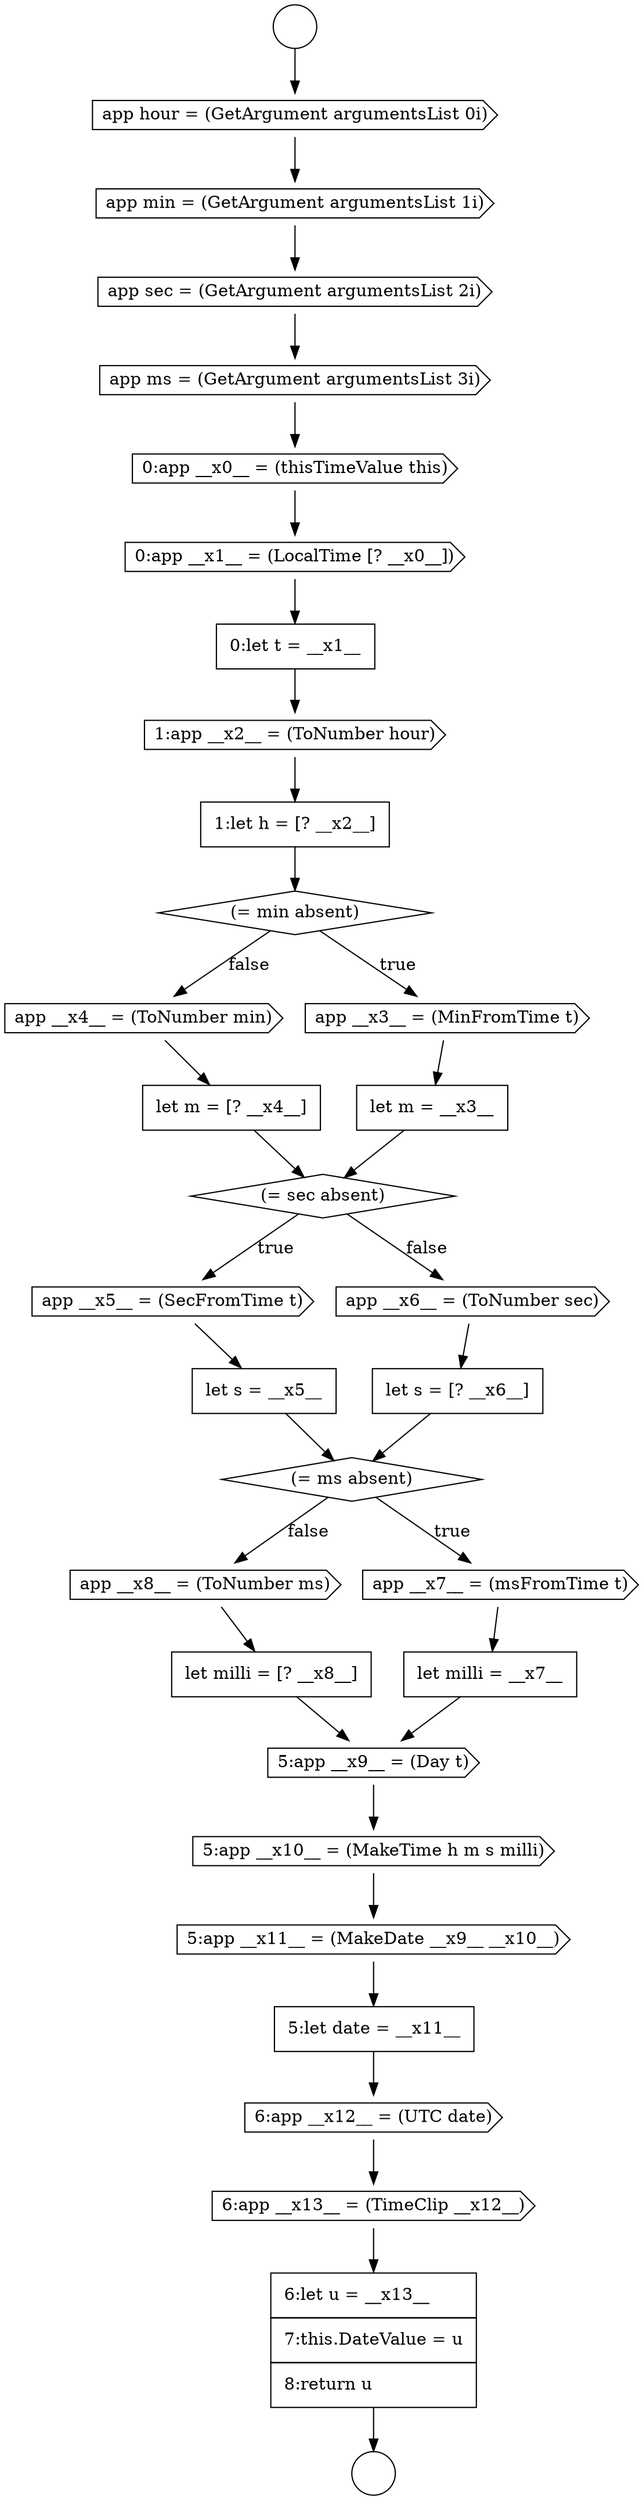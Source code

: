 digraph {
  node12383 [shape=none, margin=0, label=<<font color="black">
    <table border="0" cellborder="1" cellspacing="0" cellpadding="10">
      <tr><td align="left">let m = [? __x4__]</td></tr>
    </table>
  </font>> color="black" fillcolor="white" style=filled]
  node12398 [shape=cds, label=<<font color="black">6:app __x12__ = (UTC date)</font>> color="black" fillcolor="white" style=filled]
  node12388 [shape=none, margin=0, label=<<font color="black">
    <table border="0" cellborder="1" cellspacing="0" cellpadding="10">
      <tr><td align="left">let s = [? __x6__]</td></tr>
    </table>
  </font>> color="black" fillcolor="white" style=filled]
  node12394 [shape=cds, label=<<font color="black">5:app __x9__ = (Day t)</font>> color="black" fillcolor="white" style=filled]
  node12392 [shape=cds, label=<<font color="black">app __x8__ = (ToNumber ms)</font>> color="black" fillcolor="white" style=filled]
  node12379 [shape=diamond, label=<<font color="black">(= min absent)</font>> color="black" fillcolor="white" style=filled]
  node12375 [shape=cds, label=<<font color="black">0:app __x1__ = (LocalTime [? __x0__])</font>> color="black" fillcolor="white" style=filled]
  node12385 [shape=cds, label=<<font color="black">app __x5__ = (SecFromTime t)</font>> color="black" fillcolor="white" style=filled]
  node12389 [shape=diamond, label=<<font color="black">(= ms absent)</font>> color="black" fillcolor="white" style=filled]
  node12386 [shape=none, margin=0, label=<<font color="black">
    <table border="0" cellborder="1" cellspacing="0" cellpadding="10">
      <tr><td align="left">let s = __x5__</td></tr>
    </table>
  </font>> color="black" fillcolor="white" style=filled]
  node12400 [shape=none, margin=0, label=<<font color="black">
    <table border="0" cellborder="1" cellspacing="0" cellpadding="10">
      <tr><td align="left">6:let u = __x13__</td></tr>
      <tr><td align="left">7:this.DateValue = u</td></tr>
      <tr><td align="left">8:return u</td></tr>
    </table>
  </font>> color="black" fillcolor="white" style=filled]
  node12369 [shape=circle label=" " color="black" fillcolor="white" style=filled]
  node12381 [shape=none, margin=0, label=<<font color="black">
    <table border="0" cellborder="1" cellspacing="0" cellpadding="10">
      <tr><td align="left">let m = __x3__</td></tr>
    </table>
  </font>> color="black" fillcolor="white" style=filled]
  node12373 [shape=cds, label=<<font color="black">app ms = (GetArgument argumentsList 3i)</font>> color="black" fillcolor="white" style=filled]
  node12390 [shape=cds, label=<<font color="black">app __x7__ = (msFromTime t)</font>> color="black" fillcolor="white" style=filled]
  node12396 [shape=cds, label=<<font color="black">5:app __x11__ = (MakeDate __x9__ __x10__)</font>> color="black" fillcolor="white" style=filled]
  node12399 [shape=cds, label=<<font color="black">6:app __x13__ = (TimeClip __x12__)</font>> color="black" fillcolor="white" style=filled]
  node12376 [shape=none, margin=0, label=<<font color="black">
    <table border="0" cellborder="1" cellspacing="0" cellpadding="10">
      <tr><td align="left">0:let t = __x1__</td></tr>
    </table>
  </font>> color="black" fillcolor="white" style=filled]
  node12371 [shape=cds, label=<<font color="black">app min = (GetArgument argumentsList 1i)</font>> color="black" fillcolor="white" style=filled]
  node12372 [shape=cds, label=<<font color="black">app sec = (GetArgument argumentsList 2i)</font>> color="black" fillcolor="white" style=filled]
  node12397 [shape=none, margin=0, label=<<font color="black">
    <table border="0" cellborder="1" cellspacing="0" cellpadding="10">
      <tr><td align="left">5:let date = __x11__</td></tr>
    </table>
  </font>> color="black" fillcolor="white" style=filled]
  node12382 [shape=cds, label=<<font color="black">app __x4__ = (ToNumber min)</font>> color="black" fillcolor="white" style=filled]
  node12393 [shape=none, margin=0, label=<<font color="black">
    <table border="0" cellborder="1" cellspacing="0" cellpadding="10">
      <tr><td align="left">let milli = [? __x8__]</td></tr>
    </table>
  </font>> color="black" fillcolor="white" style=filled]
  node12378 [shape=none, margin=0, label=<<font color="black">
    <table border="0" cellborder="1" cellspacing="0" cellpadding="10">
      <tr><td align="left">1:let h = [? __x2__]</td></tr>
    </table>
  </font>> color="black" fillcolor="white" style=filled]
  node12368 [shape=circle label=" " color="black" fillcolor="white" style=filled]
  node12377 [shape=cds, label=<<font color="black">1:app __x2__ = (ToNumber hour)</font>> color="black" fillcolor="white" style=filled]
  node12370 [shape=cds, label=<<font color="black">app hour = (GetArgument argumentsList 0i)</font>> color="black" fillcolor="white" style=filled]
  node12387 [shape=cds, label=<<font color="black">app __x6__ = (ToNumber sec)</font>> color="black" fillcolor="white" style=filled]
  node12391 [shape=none, margin=0, label=<<font color="black">
    <table border="0" cellborder="1" cellspacing="0" cellpadding="10">
      <tr><td align="left">let milli = __x7__</td></tr>
    </table>
  </font>> color="black" fillcolor="white" style=filled]
  node12380 [shape=cds, label=<<font color="black">app __x3__ = (MinFromTime t)</font>> color="black" fillcolor="white" style=filled]
  node12374 [shape=cds, label=<<font color="black">0:app __x0__ = (thisTimeValue this)</font>> color="black" fillcolor="white" style=filled]
  node12395 [shape=cds, label=<<font color="black">5:app __x10__ = (MakeTime h m s milli)</font>> color="black" fillcolor="white" style=filled]
  node12384 [shape=diamond, label=<<font color="black">(= sec absent)</font>> color="black" fillcolor="white" style=filled]
  node12400 -> node12369 [ color="black"]
  node12370 -> node12371 [ color="black"]
  node12393 -> node12394 [ color="black"]
  node12382 -> node12383 [ color="black"]
  node12398 -> node12399 [ color="black"]
  node12389 -> node12390 [label=<<font color="black">true</font>> color="black"]
  node12389 -> node12392 [label=<<font color="black">false</font>> color="black"]
  node12399 -> node12400 [ color="black"]
  node12385 -> node12386 [ color="black"]
  node12396 -> node12397 [ color="black"]
  node12378 -> node12379 [ color="black"]
  node12384 -> node12385 [label=<<font color="black">true</font>> color="black"]
  node12384 -> node12387 [label=<<font color="black">false</font>> color="black"]
  node12390 -> node12391 [ color="black"]
  node12386 -> node12389 [ color="black"]
  node12394 -> node12395 [ color="black"]
  node12380 -> node12381 [ color="black"]
  node12391 -> node12394 [ color="black"]
  node12375 -> node12376 [ color="black"]
  node12377 -> node12378 [ color="black"]
  node12374 -> node12375 [ color="black"]
  node12373 -> node12374 [ color="black"]
  node12379 -> node12380 [label=<<font color="black">true</font>> color="black"]
  node12379 -> node12382 [label=<<font color="black">false</font>> color="black"]
  node12381 -> node12384 [ color="black"]
  node12376 -> node12377 [ color="black"]
  node12368 -> node12370 [ color="black"]
  node12397 -> node12398 [ color="black"]
  node12371 -> node12372 [ color="black"]
  node12395 -> node12396 [ color="black"]
  node12372 -> node12373 [ color="black"]
  node12392 -> node12393 [ color="black"]
  node12387 -> node12388 [ color="black"]
  node12388 -> node12389 [ color="black"]
  node12383 -> node12384 [ color="black"]
}
